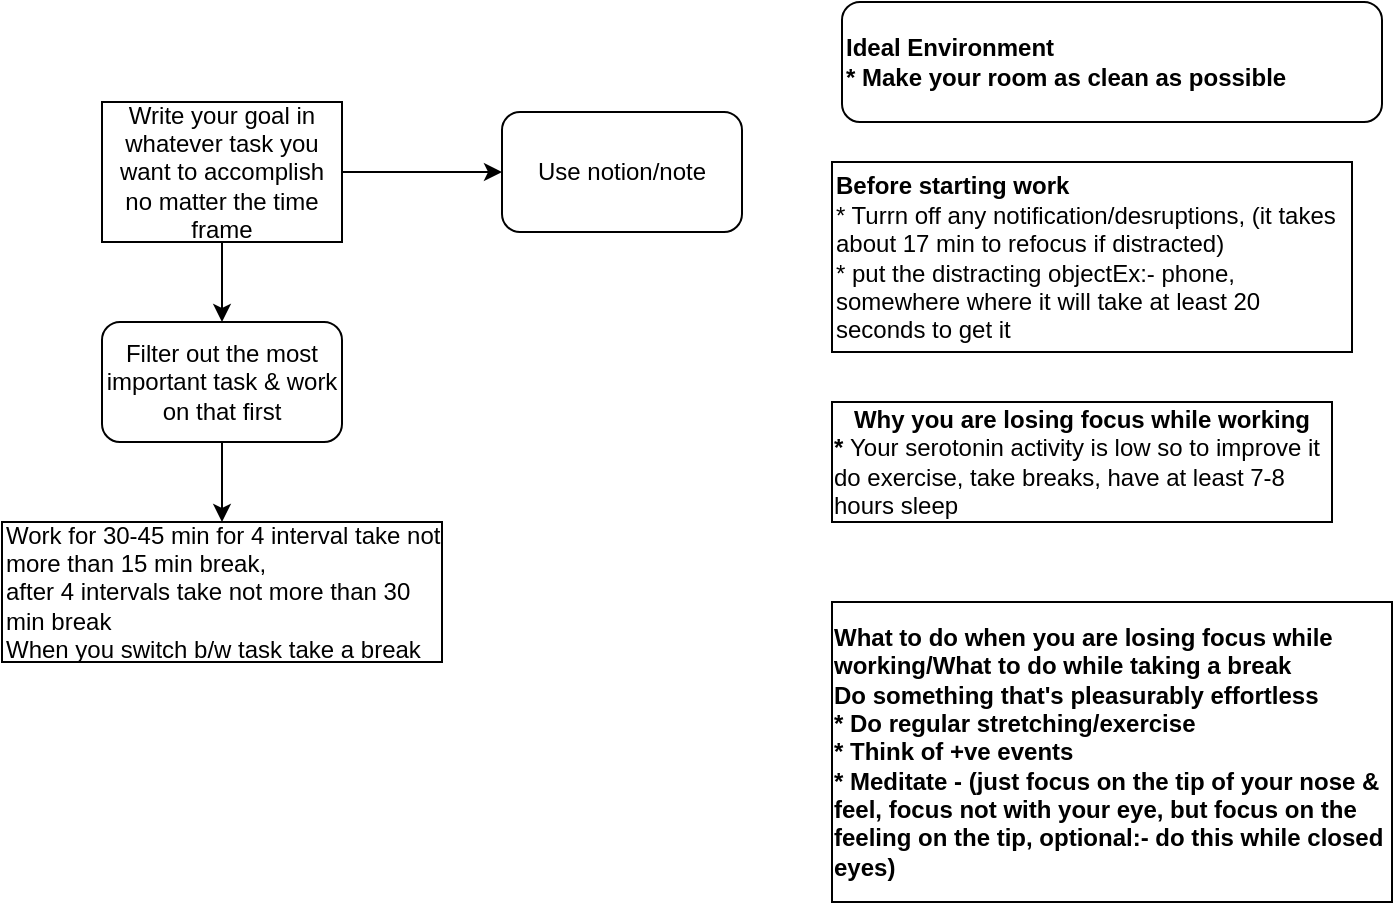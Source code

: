 <mxfile version="20.4.2" type="device"><diagram id="C5RBs43oDa-KdzZeNtuy" name="Page-1"><mxGraphModel dx="1146" dy="542" grid="1" gridSize="10" guides="1" tooltips="1" connect="1" arrows="1" fold="1" page="1" pageScale="1" pageWidth="827" pageHeight="1169" math="0" shadow="0"><root><mxCell id="WIyWlLk6GJQsqaUBKTNV-0"/><mxCell id="WIyWlLk6GJQsqaUBKTNV-1" parent="WIyWlLk6GJQsqaUBKTNV-0"/><mxCell id="mHJfjwGiqURjrfZW6psO-3" style="edgeStyle=orthogonalEdgeStyle;rounded=0;orthogonalLoop=1;jettySize=auto;html=1;entryX=0.5;entryY=0;entryDx=0;entryDy=0;" edge="1" parent="WIyWlLk6GJQsqaUBKTNV-1" source="mHJfjwGiqURjrfZW6psO-0" target="mHJfjwGiqURjrfZW6psO-2"><mxGeometry relative="1" as="geometry"/></mxCell><mxCell id="mHJfjwGiqURjrfZW6psO-13" style="edgeStyle=orthogonalEdgeStyle;rounded=0;orthogonalLoop=1;jettySize=auto;html=1;entryX=0;entryY=0.5;entryDx=0;entryDy=0;" edge="1" parent="WIyWlLk6GJQsqaUBKTNV-1" source="mHJfjwGiqURjrfZW6psO-0" target="mHJfjwGiqURjrfZW6psO-1"><mxGeometry relative="1" as="geometry"/></mxCell><mxCell id="mHJfjwGiqURjrfZW6psO-0" value="Write your goal in whatever task you want to accomplish no matter the time frame" style="rounded=0;whiteSpace=wrap;html=1;" vertex="1" parent="WIyWlLk6GJQsqaUBKTNV-1"><mxGeometry x="270" y="100" width="120" height="70" as="geometry"/></mxCell><mxCell id="mHJfjwGiqURjrfZW6psO-1" value="Use notion/note" style="rounded=1;whiteSpace=wrap;html=1;" vertex="1" parent="WIyWlLk6GJQsqaUBKTNV-1"><mxGeometry x="470" y="105" width="120" height="60" as="geometry"/></mxCell><mxCell id="mHJfjwGiqURjrfZW6psO-6" style="edgeStyle=orthogonalEdgeStyle;rounded=0;orthogonalLoop=1;jettySize=auto;html=1;entryX=0.5;entryY=0;entryDx=0;entryDy=0;" edge="1" parent="WIyWlLk6GJQsqaUBKTNV-1" source="mHJfjwGiqURjrfZW6psO-2" target="mHJfjwGiqURjrfZW6psO-5"><mxGeometry relative="1" as="geometry"/></mxCell><mxCell id="mHJfjwGiqURjrfZW6psO-2" value="Filter out the most important task &amp;amp; work on that first" style="rounded=1;whiteSpace=wrap;html=1;" vertex="1" parent="WIyWlLk6GJQsqaUBKTNV-1"><mxGeometry x="270" y="210" width="120" height="60" as="geometry"/></mxCell><mxCell id="mHJfjwGiqURjrfZW6psO-4" value="&lt;b&gt;Before starting work&amp;nbsp;&lt;/b&gt;&lt;br&gt;* Turrn off any notification/desruptions, (it takes about 17 min to refocus if distracted)&lt;br&gt;* put the distracting objectEx:- phone, somewhere where it will take at least 20 seconds to get it" style="rounded=0;whiteSpace=wrap;html=1;align=left;" vertex="1" parent="WIyWlLk6GJQsqaUBKTNV-1"><mxGeometry x="635" y="130" width="260" height="95" as="geometry"/></mxCell><mxCell id="mHJfjwGiqURjrfZW6psO-5" value="Work for 30-45 min for 4 interval take not more than 15 min break,&lt;br&gt;after 4 intervals take not more than 30 min break&lt;br&gt;When you switch b/w task take a break" style="rounded=0;whiteSpace=wrap;html=1;align=left;" vertex="1" parent="WIyWlLk6GJQsqaUBKTNV-1"><mxGeometry x="220" y="310" width="220" height="70" as="geometry"/></mxCell><mxCell id="mHJfjwGiqURjrfZW6psO-7" value="&lt;div style=&quot;text-align: left;&quot;&gt;&lt;b style=&quot;background-color: initial;&quot;&gt;What to do when you are losing focus while working/&lt;/b&gt;&lt;b style=&quot;background-color: initial;&quot;&gt;What to do while taking a break&lt;br&gt;Do something that's pleasurably effortless&lt;/b&gt;&lt;/div&gt;&lt;b&gt;&lt;/b&gt;&lt;b&gt;&lt;div style=&quot;text-align: left;&quot;&gt;&lt;b style=&quot;background-color: initial;&quot;&gt;* Do regular stretching/exercise&lt;/b&gt;&lt;/div&gt;&lt;div style=&quot;text-align: left;&quot;&gt;* Think of +ve events&amp;nbsp;&lt;br&gt;* Meditate - (&lt;b style=&quot;background-color: initial;&quot;&gt;just focus on the tip of your nose &amp;amp; feel,&amp;nbsp;&lt;/b&gt;&lt;b style=&quot;background-color: initial;&quot;&gt;focus not with your eye, but focus on the feeling on the tip, optional:- do this while closed eyes&lt;/b&gt;&lt;span style=&quot;background-color: initial;&quot;&gt;)&lt;/span&gt;&lt;/div&gt;&lt;/b&gt;" style="rounded=0;whiteSpace=wrap;html=1;" vertex="1" parent="WIyWlLk6GJQsqaUBKTNV-1"><mxGeometry x="635" y="350" width="280" height="150" as="geometry"/></mxCell><mxCell id="mHJfjwGiqURjrfZW6psO-8" value="&lt;b&gt;Why you are losing focus while working&lt;/b&gt;&lt;br&gt;&lt;div style=&quot;text-align: left;&quot;&gt;&lt;b style=&quot;font-weight: bold; background-color: initial;&quot;&gt;* &lt;/b&gt;&lt;span style=&quot;background-color: initial;&quot;&gt;Your serotonin activity is low so to improve it&lt;br&gt;do exercise, take breaks, have at least 7-8 hours sleep&lt;/span&gt;&lt;/div&gt;" style="rounded=0;whiteSpace=wrap;html=1;" vertex="1" parent="WIyWlLk6GJQsqaUBKTNV-1"><mxGeometry x="635" y="250" width="250" height="60" as="geometry"/></mxCell><mxCell id="mHJfjwGiqURjrfZW6psO-10" value="&lt;b&gt;Ideal Environment&lt;br&gt;&lt;div style=&quot;&quot;&gt;&lt;b style=&quot;background-color: initial;&quot;&gt;* Make your room as clean as possible&lt;/b&gt;&lt;/div&gt;&lt;/b&gt;" style="rounded=1;whiteSpace=wrap;html=1;align=left;" vertex="1" parent="WIyWlLk6GJQsqaUBKTNV-1"><mxGeometry x="640" y="50" width="270" height="60" as="geometry"/></mxCell></root></mxGraphModel></diagram></mxfile>